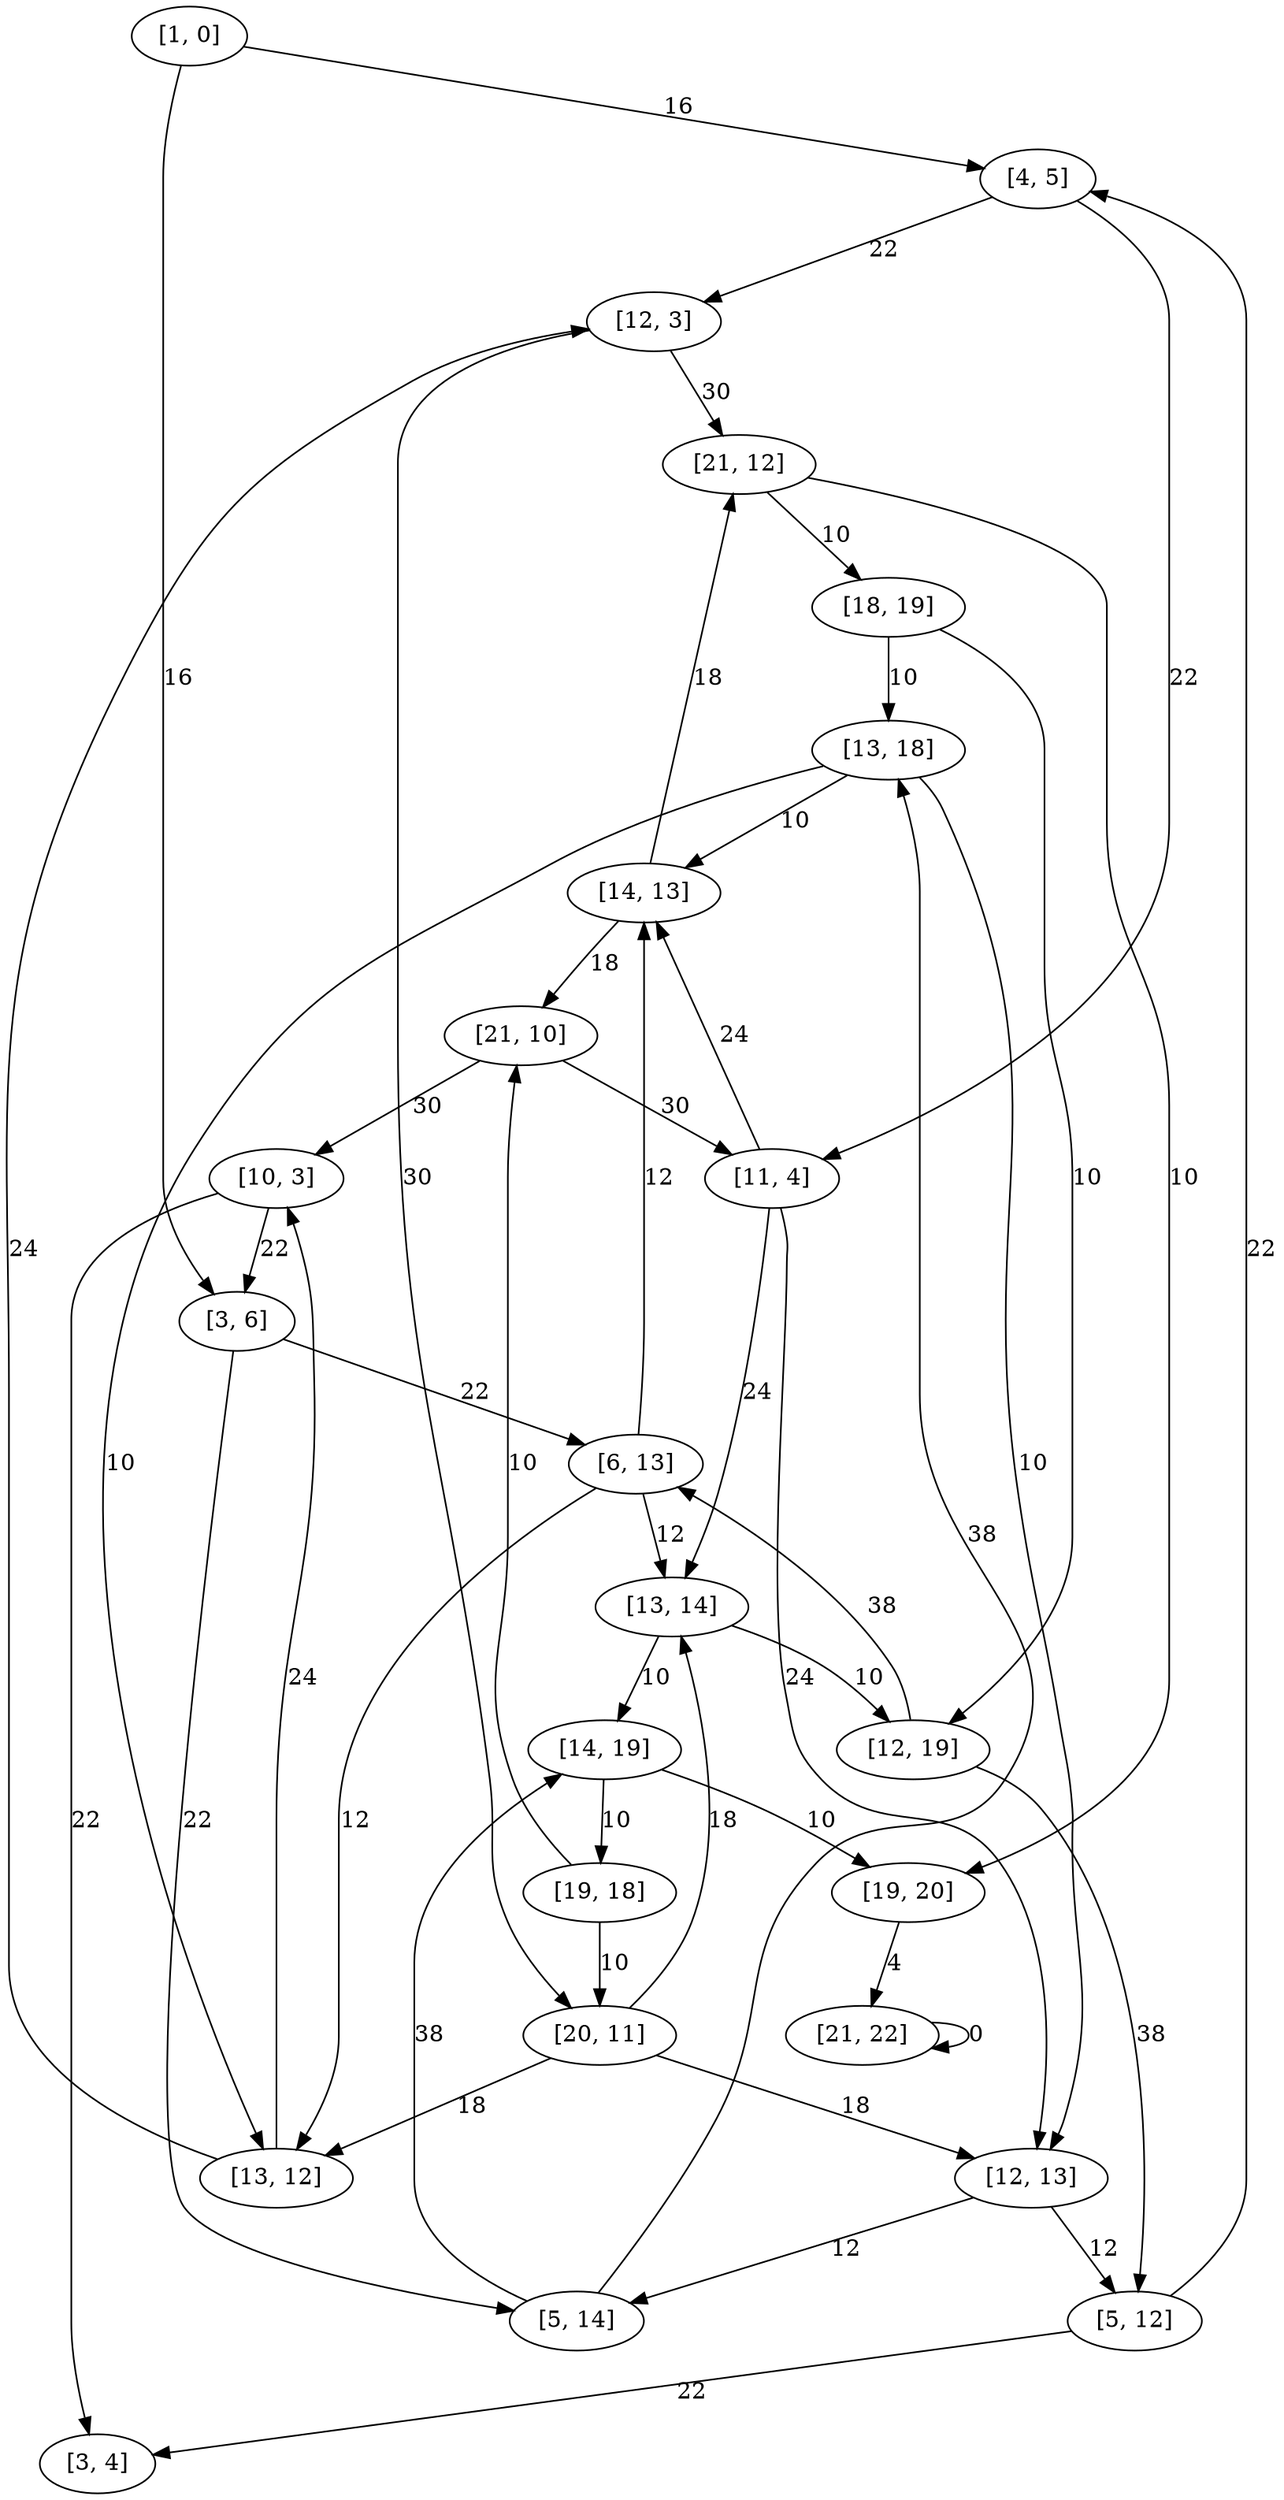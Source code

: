 digraph {
    0 [label = "[1, 0]";];
    1 [label = "[4, 5]";];
    2 [label = "[3, 6]";];
    3 [label = "[6, 13]";];
    4 [label = "[5, 14]";];
    5 [label = "[14, 19]";];
    6 [label = "[13, 18]";];
    7 [label = "[14, 13]";];
    8 [label = "[12, 13]";];
    9 [label = "[13, 12]";];
    10 [label = "[12, 3]";];
    11 [label = "[10, 3]";];
    12 [label = "[3, 4]";];
    13 [label = "[21, 12]";];
    14 [label = "[20, 11]";];
    15 [label = "[13, 14]";];
    16 [label = "[5, 12]";];
    17 [label = "[11, 4]";];
    18 [label = "[12, 19]";];
    19 [label = "[21, 10]";];
    20 [label = "[19, 20]";];
    21 [label = "[18, 19]";];
    22 [label = "[21, 22]";];
    23 [label = "[19, 18]";];
    0 -> 1 [label = "16";];
    0 -> 2 [label = "16";];
    2 -> 3 [label = "22";];
    2 -> 4 [label = "22";];
    4 -> 5 [label = "38";];
    4 -> 6 [label = "38";];
    6 -> 7 [label = "10";];
    6 -> 8 [label = "10";];
    6 -> 9 [label = "10";];
    9 -> 10 [label = "24";];
    9 -> 11 [label = "24";];
    11 -> 2 [label = "22";];
    11 -> 12 [label = "22";];
    10 -> 13 [label = "30";];
    10 -> 14 [label = "30";];
    14 -> 15 [label = "18";];
    14 -> 8 [label = "18";];
    14 -> 9 [label = "18";];
    8 -> 4 [label = "12";];
    8 -> 16 [label = "12";];
    16 -> 1 [label = "22";];
    16 -> 12 [label = "22";];
    1 -> 10 [label = "22";];
    1 -> 17 [label = "22";];
    17 -> 7 [label = "24";];
    17 -> 15 [label = "24";];
    17 -> 8 [label = "24";];
    15 -> 5 [label = "10";];
    15 -> 18 [label = "10";];
    18 -> 3 [label = "38";];
    18 -> 16 [label = "38";];
    3 -> 7 [label = "12";];
    3 -> 15 [label = "12";];
    3 -> 9 [label = "12";];
    7 -> 13 [label = "18";];
    7 -> 19 [label = "18";];
    19 -> 17 [label = "30";];
    19 -> 11 [label = "30";];
    13 -> 20 [label = "10";];
    13 -> 21 [label = "10";];
    21 -> 18 [label = "10";];
    21 -> 6 [label = "10";];
    20 -> 22 [label = "4";];
    22 -> 22 [label = "0";];
    5 -> 20 [label = "10";];
    5 -> 23 [label = "10";];
    23 -> 14 [label = "10";];
    23 -> 19 [label = "10";];
}